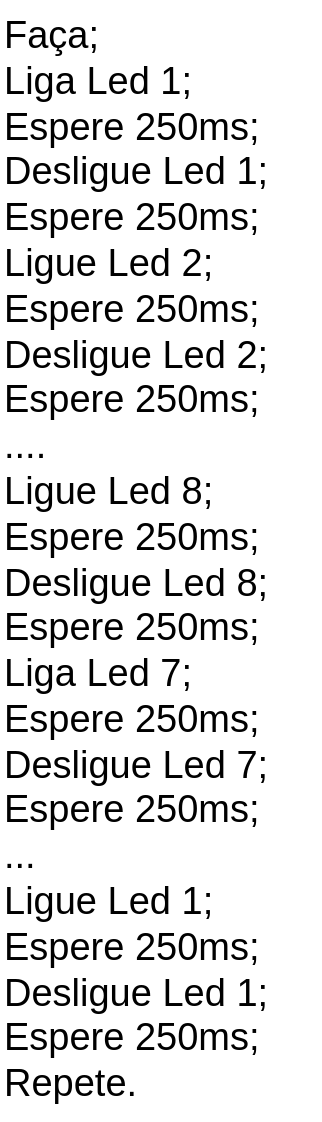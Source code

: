 <mxfile version="20.2.2" type="device" pages="2"><diagram id="ewprM8v5iV5Jn2kJuUJ2" name="Pseudônimo"><mxGraphModel dx="623" dy="1581" grid="1" gridSize="10" guides="1" tooltips="1" connect="1" arrows="1" fold="1" page="1" pageScale="1" pageWidth="827" pageHeight="1169" math="0" shadow="0"><root><mxCell id="0"/><mxCell id="1" parent="0"/><mxCell id="_OQ4LAkPUJe6rx3apqOP-1" value="Faça;&lt;br&gt;Liga Led 1;&lt;br&gt;Espere 250ms;&lt;br&gt;&lt;div style=&quot;&quot;&gt;Desligue Led 1;&lt;/div&gt;&lt;div style=&quot;&quot;&gt;Espere 250ms;&lt;br&gt;&lt;/div&gt;&lt;div style=&quot;&quot;&gt;Ligue Led 2;&lt;/div&gt;&lt;div style=&quot;&quot;&gt;Espere 250ms;&lt;br&gt;&lt;/div&gt;&lt;div style=&quot;&quot;&gt;Desligue Led 2;&lt;/div&gt;&lt;div style=&quot;&quot;&gt;Espere 250ms;&lt;br&gt;&lt;/div&gt;&lt;div style=&quot;&quot;&gt;....&lt;/div&gt;&lt;div style=&quot;&quot;&gt;Ligue Led 8;&lt;/div&gt;&lt;div style=&quot;&quot;&gt;Espere 250ms;&lt;br&gt;&lt;/div&gt;&lt;div style=&quot;&quot;&gt;Desligue Led 8;&lt;/div&gt;&lt;div style=&quot;&quot;&gt;Espere 250ms;&lt;br&gt;&lt;/div&gt;&lt;div style=&quot;&quot;&gt;Liga Led 7;&lt;br&gt;Espere 250ms;&lt;br&gt;&lt;div&gt;Desligue Led 7;&lt;/div&gt;&lt;div&gt;Espere 250ms;&lt;br&gt;&lt;/div&gt;&lt;div&gt;...&lt;/div&gt;&lt;div&gt;Ligue Led 1;&lt;/div&gt;&lt;div&gt;Espere 250ms;&lt;br&gt;&lt;/div&gt;&lt;div&gt;Desligue Led 1;&lt;/div&gt;&lt;div&gt;Espere 250ms;&lt;/div&gt;&lt;div&gt;Repete.&lt;/div&gt;&lt;/div&gt;" style="text;html=1;align=left;verticalAlign=middle;resizable=0;points=[];autosize=1;strokeColor=none;fillColor=none;fontSize=19;" vertex="1" parent="1"><mxGeometry x="334" y="-1144" width="160" height="560" as="geometry"/></mxCell></root></mxGraphModel></diagram><diagram id="Cn6onnG62zFbrS3OZLIv" name="Fluxo_Grama"><mxGraphModel dx="569" dy="377" grid="1" gridSize="10" guides="1" tooltips="1" connect="1" arrows="1" fold="1" page="1" pageScale="1" pageWidth="827" pageHeight="1169" math="0" shadow="0"><root><mxCell id="0"/><mxCell id="1" parent="0"/><mxCell id="nBAu9j6qc5W8DQgyEg4H-3" value="" style="edgeStyle=orthogonalEdgeStyle;rounded=0;orthogonalLoop=1;jettySize=auto;html=1;fontSize=18;" parent="1" source="nBAu9j6qc5W8DQgyEg4H-1" target="nBAu9j6qc5W8DQgyEg4H-2" edge="1"><mxGeometry relative="1" as="geometry"/></mxCell><mxCell id="nBAu9j6qc5W8DQgyEg4H-1" value="&lt;font style=&quot;font-size: 18px;&quot;&gt;INICIO&lt;/font&gt;" style="ellipse;whiteSpace=wrap;html=1;" parent="1" vertex="1"><mxGeometry x="388" y="70" width="140" height="60" as="geometry"/></mxCell><mxCell id="nBAu9j6qc5W8DQgyEg4H-6" value="" style="edgeStyle=orthogonalEdgeStyle;rounded=0;orthogonalLoop=1;jettySize=auto;html=1;fontSize=18;" parent="1" source="nBAu9j6qc5W8DQgyEg4H-2" target="nBAu9j6qc5W8DQgyEg4H-4" edge="1"><mxGeometry relative="1" as="geometry"/></mxCell><mxCell id="nBAu9j6qc5W8DQgyEg4H-2" value="" style="ellipse;whiteSpace=wrap;html=1;aspect=fixed;fontSize=18;" parent="1" vertex="1"><mxGeometry x="438" y="160" width="40" height="40" as="geometry"/></mxCell><mxCell id="nBAu9j6qc5W8DQgyEg4H-7" value="" style="edgeStyle=orthogonalEdgeStyle;rounded=0;orthogonalLoop=1;jettySize=auto;html=1;fontSize=18;" parent="1" source="nBAu9j6qc5W8DQgyEg4H-4" target="nBAu9j6qc5W8DQgyEg4H-5" edge="1"><mxGeometry relative="1" as="geometry"/></mxCell><mxCell id="nBAu9j6qc5W8DQgyEg4H-4" value="Ligar LED_1" style="rounded=0;whiteSpace=wrap;html=1;fontSize=18;" parent="1" vertex="1"><mxGeometry x="390.5" y="240" width="135" height="60" as="geometry"/></mxCell><mxCell id="nBAu9j6qc5W8DQgyEg4H-9" value="" style="edgeStyle=orthogonalEdgeStyle;rounded=0;orthogonalLoop=1;jettySize=auto;html=1;fontSize=18;" parent="1" source="nBAu9j6qc5W8DQgyEg4H-5" target="nBAu9j6qc5W8DQgyEg4H-8" edge="1"><mxGeometry relative="1" as="geometry"/></mxCell><mxCell id="nBAu9j6qc5W8DQgyEg4H-5" value="Esperar 250ms" style="rounded=0;whiteSpace=wrap;html=1;fontSize=18;" parent="1" vertex="1"><mxGeometry x="390.5" y="340" width="135" height="60" as="geometry"/></mxCell><mxCell id="nBAu9j6qc5W8DQgyEg4H-16" value="" style="edgeStyle=orthogonalEdgeStyle;rounded=0;orthogonalLoop=1;jettySize=auto;html=1;fontSize=18;" parent="1" source="nBAu9j6qc5W8DQgyEg4H-8" target="nBAu9j6qc5W8DQgyEg4H-15" edge="1"><mxGeometry relative="1" as="geometry"/></mxCell><mxCell id="nBAu9j6qc5W8DQgyEg4H-8" value="Desligar LED_1" style="rounded=0;whiteSpace=wrap;html=1;fontSize=18;" parent="1" vertex="1"><mxGeometry x="390.5" y="440" width="135" height="60" as="geometry"/></mxCell><mxCell id="nBAu9j6qc5W8DQgyEg4H-10" value="" style="edgeStyle=orthogonalEdgeStyle;rounded=0;orthogonalLoop=1;jettySize=auto;html=1;fontSize=18;" parent="1" source="nBAu9j6qc5W8DQgyEg4H-11" target="nBAu9j6qc5W8DQgyEg4H-13" edge="1"><mxGeometry relative="1" as="geometry"/></mxCell><mxCell id="nBAu9j6qc5W8DQgyEg4H-11" value="Ligar LED_2" style="rounded=0;whiteSpace=wrap;html=1;fontSize=18;" parent="1" vertex="1"><mxGeometry x="390.5" y="640" width="135" height="60" as="geometry"/></mxCell><mxCell id="nBAu9j6qc5W8DQgyEg4H-12" value="" style="edgeStyle=orthogonalEdgeStyle;rounded=0;orthogonalLoop=1;jettySize=auto;html=1;fontSize=18;" parent="1" source="nBAu9j6qc5W8DQgyEg4H-13" edge="1"><mxGeometry relative="1" as="geometry"><mxPoint x="458" y="840.0" as="targetPoint"/></mxGeometry></mxCell><mxCell id="nBAu9j6qc5W8DQgyEg4H-13" value="Esperar 250ms" style="rounded=0;whiteSpace=wrap;html=1;fontSize=18;" parent="1" vertex="1"><mxGeometry x="390.5" y="740" width="135" height="60" as="geometry"/></mxCell><mxCell id="nBAu9j6qc5W8DQgyEg4H-31" value="" style="edgeStyle=orthogonalEdgeStyle;rounded=0;orthogonalLoop=1;jettySize=auto;html=1;fontSize=18;" parent="1" source="nBAu9j6qc5W8DQgyEg4H-14" target="nBAu9j6qc5W8DQgyEg4H-30" edge="1"><mxGeometry relative="1" as="geometry"/></mxCell><mxCell id="nBAu9j6qc5W8DQgyEg4H-14" value="Desligar LED_2" style="rounded=0;whiteSpace=wrap;html=1;fontSize=18;" parent="1" vertex="1"><mxGeometry x="390.5" y="840" width="135" height="60" as="geometry"/></mxCell><mxCell id="nBAu9j6qc5W8DQgyEg4H-17" value="" style="edgeStyle=orthogonalEdgeStyle;rounded=0;orthogonalLoop=1;jettySize=auto;html=1;fontSize=18;" parent="1" source="nBAu9j6qc5W8DQgyEg4H-15" target="nBAu9j6qc5W8DQgyEg4H-11" edge="1"><mxGeometry relative="1" as="geometry"/></mxCell><mxCell id="nBAu9j6qc5W8DQgyEg4H-15" value="Esperar 250ms" style="rounded=0;whiteSpace=wrap;html=1;fontSize=18;" parent="1" vertex="1"><mxGeometry x="390.5" y="540" width="135" height="60" as="geometry"/></mxCell><mxCell id="nBAu9j6qc5W8DQgyEg4H-24" value="" style="edgeStyle=orthogonalEdgeStyle;rounded=0;orthogonalLoop=1;jettySize=auto;html=1;fontSize=18;" parent="1" source="nBAu9j6qc5W8DQgyEg4H-25" target="nBAu9j6qc5W8DQgyEg4H-27" edge="1"><mxGeometry relative="1" as="geometry"/></mxCell><mxCell id="nBAu9j6qc5W8DQgyEg4H-25" value="Ligar LED_3" style="rounded=0;whiteSpace=wrap;html=1;fontSize=18;" parent="1" vertex="1"><mxGeometry x="390.5" y="1040" width="135" height="60" as="geometry"/></mxCell><mxCell id="nBAu9j6qc5W8DQgyEg4H-26" value="" style="edgeStyle=orthogonalEdgeStyle;rounded=0;orthogonalLoop=1;jettySize=auto;html=1;fontSize=18;" parent="1" source="nBAu9j6qc5W8DQgyEg4H-27" edge="1"><mxGeometry relative="1" as="geometry"><mxPoint x="458" y="1240" as="targetPoint"/></mxGeometry></mxCell><mxCell id="nBAu9j6qc5W8DQgyEg4H-27" value="Esperar 250ms" style="rounded=0;whiteSpace=wrap;html=1;fontSize=18;" parent="1" vertex="1"><mxGeometry x="390.5" y="1140" width="135" height="60" as="geometry"/></mxCell><mxCell id="nBAu9j6qc5W8DQgyEg4H-39" value="" style="edgeStyle=orthogonalEdgeStyle;rounded=0;orthogonalLoop=1;jettySize=auto;html=1;fontSize=18;" parent="1" source="nBAu9j6qc5W8DQgyEg4H-28" target="nBAu9j6qc5W8DQgyEg4H-38" edge="1"><mxGeometry relative="1" as="geometry"/></mxCell><mxCell id="nBAu9j6qc5W8DQgyEg4H-28" value="Desligar LED_3" style="rounded=0;whiteSpace=wrap;html=1;fontSize=18;" parent="1" vertex="1"><mxGeometry x="390.5" y="1240" width="135" height="60" as="geometry"/></mxCell><mxCell id="nBAu9j6qc5W8DQgyEg4H-29" value="" style="edgeStyle=orthogonalEdgeStyle;rounded=0;orthogonalLoop=1;jettySize=auto;html=1;fontSize=18;" parent="1" source="nBAu9j6qc5W8DQgyEg4H-30" target="nBAu9j6qc5W8DQgyEg4H-25" edge="1"><mxGeometry relative="1" as="geometry"/></mxCell><mxCell id="nBAu9j6qc5W8DQgyEg4H-30" value="Esperar 250ms" style="rounded=0;whiteSpace=wrap;html=1;fontSize=18;" parent="1" vertex="1"><mxGeometry x="390.5" y="940" width="135" height="60" as="geometry"/></mxCell><mxCell id="nBAu9j6qc5W8DQgyEg4H-32" value="" style="edgeStyle=orthogonalEdgeStyle;rounded=0;orthogonalLoop=1;jettySize=auto;html=1;fontSize=18;" parent="1" source="nBAu9j6qc5W8DQgyEg4H-33" target="nBAu9j6qc5W8DQgyEg4H-35" edge="1"><mxGeometry relative="1" as="geometry"/></mxCell><mxCell id="nBAu9j6qc5W8DQgyEg4H-33" value="Ligar LED_4" style="rounded=0;whiteSpace=wrap;html=1;fontSize=18;" parent="1" vertex="1"><mxGeometry x="390.5" y="1450" width="135" height="60" as="geometry"/></mxCell><mxCell id="nBAu9j6qc5W8DQgyEg4H-34" value="" style="edgeStyle=orthogonalEdgeStyle;rounded=0;orthogonalLoop=1;jettySize=auto;html=1;fontSize=18;" parent="1" source="nBAu9j6qc5W8DQgyEg4H-35" edge="1"><mxGeometry relative="1" as="geometry"><mxPoint x="458" y="1650" as="targetPoint"/></mxGeometry></mxCell><mxCell id="nBAu9j6qc5W8DQgyEg4H-35" value="Esperar 250ms" style="rounded=0;whiteSpace=wrap;html=1;fontSize=18;" parent="1" vertex="1"><mxGeometry x="390.5" y="1550" width="135" height="60" as="geometry"/></mxCell><mxCell id="nBAu9j6qc5W8DQgyEg4H-36" value="Desligar LED_4" style="rounded=0;whiteSpace=wrap;html=1;fontSize=18;" parent="1" vertex="1"><mxGeometry x="391.5" y="1650" width="135" height="60" as="geometry"/></mxCell><mxCell id="nBAu9j6qc5W8DQgyEg4H-37" value="" style="edgeStyle=orthogonalEdgeStyle;rounded=0;orthogonalLoop=1;jettySize=auto;html=1;fontSize=18;" parent="1" source="nBAu9j6qc5W8DQgyEg4H-38" target="nBAu9j6qc5W8DQgyEg4H-33" edge="1"><mxGeometry relative="1" as="geometry"/></mxCell><mxCell id="nBAu9j6qc5W8DQgyEg4H-38" value="Esperar 250ms" style="rounded=0;whiteSpace=wrap;html=1;fontSize=18;" parent="1" vertex="1"><mxGeometry x="390.5" y="1350" width="135" height="60" as="geometry"/></mxCell><mxCell id="nBAu9j6qc5W8DQgyEg4H-41" value="" style="edgeStyle=orthogonalEdgeStyle;rounded=0;orthogonalLoop=1;jettySize=auto;html=1;fontSize=18;" parent="1" target="nBAu9j6qc5W8DQgyEg4H-48" edge="1"><mxGeometry relative="1" as="geometry"><mxPoint x="455.5" y="1710" as="sourcePoint"/></mxGeometry></mxCell><mxCell id="nBAu9j6qc5W8DQgyEg4H-42" value="" style="edgeStyle=orthogonalEdgeStyle;rounded=0;orthogonalLoop=1;jettySize=auto;html=1;fontSize=18;" parent="1" source="nBAu9j6qc5W8DQgyEg4H-43" target="nBAu9j6qc5W8DQgyEg4H-45" edge="1"><mxGeometry relative="1" as="geometry"/></mxCell><mxCell id="nBAu9j6qc5W8DQgyEg4H-43" value="Ligar LED_5" style="rounded=0;whiteSpace=wrap;html=1;fontSize=18;" parent="1" vertex="1"><mxGeometry x="388" y="1860" width="135" height="60" as="geometry"/></mxCell><mxCell id="nBAu9j6qc5W8DQgyEg4H-44" value="" style="edgeStyle=orthogonalEdgeStyle;rounded=0;orthogonalLoop=1;jettySize=auto;html=1;fontSize=18;" parent="1" source="nBAu9j6qc5W8DQgyEg4H-45" edge="1"><mxGeometry relative="1" as="geometry"><mxPoint x="455.5" y="2060" as="targetPoint"/></mxGeometry></mxCell><mxCell id="nBAu9j6qc5W8DQgyEg4H-45" value="Esperar 250ms" style="rounded=0;whiteSpace=wrap;html=1;fontSize=18;" parent="1" vertex="1"><mxGeometry x="388" y="1960" width="135" height="60" as="geometry"/></mxCell><mxCell id="nBAu9j6qc5W8DQgyEg4H-46" value="Desligar LED_5" style="rounded=0;whiteSpace=wrap;html=1;fontSize=18;" parent="1" vertex="1"><mxGeometry x="389" y="2060" width="135" height="60" as="geometry"/></mxCell><mxCell id="nBAu9j6qc5W8DQgyEg4H-47" value="" style="edgeStyle=orthogonalEdgeStyle;rounded=0;orthogonalLoop=1;jettySize=auto;html=1;fontSize=18;" parent="1" source="nBAu9j6qc5W8DQgyEg4H-48" target="nBAu9j6qc5W8DQgyEg4H-43" edge="1"><mxGeometry relative="1" as="geometry"/></mxCell><mxCell id="nBAu9j6qc5W8DQgyEg4H-48" value="Esperar 250ms" style="rounded=0;whiteSpace=wrap;html=1;fontSize=18;" parent="1" vertex="1"><mxGeometry x="388" y="1760" width="135" height="60" as="geometry"/></mxCell><mxCell id="nBAu9j6qc5W8DQgyEg4H-49" value="" style="edgeStyle=orthogonalEdgeStyle;rounded=0;orthogonalLoop=1;jettySize=auto;html=1;fontSize=18;" parent="1" target="nBAu9j6qc5W8DQgyEg4H-56" edge="1"><mxGeometry relative="1" as="geometry"><mxPoint x="454.5" y="2120" as="sourcePoint"/></mxGeometry></mxCell><mxCell id="nBAu9j6qc5W8DQgyEg4H-50" value="" style="edgeStyle=orthogonalEdgeStyle;rounded=0;orthogonalLoop=1;jettySize=auto;html=1;fontSize=18;" parent="1" source="nBAu9j6qc5W8DQgyEg4H-51" target="nBAu9j6qc5W8DQgyEg4H-53" edge="1"><mxGeometry relative="1" as="geometry"/></mxCell><mxCell id="nBAu9j6qc5W8DQgyEg4H-51" value="Ligar LED_6" style="rounded=0;whiteSpace=wrap;html=1;fontSize=18;" parent="1" vertex="1"><mxGeometry x="387" y="2270" width="135" height="60" as="geometry"/></mxCell><mxCell id="nBAu9j6qc5W8DQgyEg4H-52" value="" style="edgeStyle=orthogonalEdgeStyle;rounded=0;orthogonalLoop=1;jettySize=auto;html=1;fontSize=18;" parent="1" source="nBAu9j6qc5W8DQgyEg4H-53" edge="1"><mxGeometry relative="1" as="geometry"><mxPoint x="454.5" y="2470" as="targetPoint"/></mxGeometry></mxCell><mxCell id="nBAu9j6qc5W8DQgyEg4H-53" value="Esperar 250ms" style="rounded=0;whiteSpace=wrap;html=1;fontSize=18;" parent="1" vertex="1"><mxGeometry x="387" y="2370" width="135" height="60" as="geometry"/></mxCell><mxCell id="nBAu9j6qc5W8DQgyEg4H-54" value="Desligar LED_6" style="rounded=0;whiteSpace=wrap;html=1;fontSize=18;" parent="1" vertex="1"><mxGeometry x="388" y="2470" width="135" height="60" as="geometry"/></mxCell><mxCell id="nBAu9j6qc5W8DQgyEg4H-55" value="" style="edgeStyle=orthogonalEdgeStyle;rounded=0;orthogonalLoop=1;jettySize=auto;html=1;fontSize=18;" parent="1" source="nBAu9j6qc5W8DQgyEg4H-56" target="nBAu9j6qc5W8DQgyEg4H-51" edge="1"><mxGeometry relative="1" as="geometry"/></mxCell><mxCell id="nBAu9j6qc5W8DQgyEg4H-56" value="Esperar 250ms" style="rounded=0;whiteSpace=wrap;html=1;fontSize=18;" parent="1" vertex="1"><mxGeometry x="387" y="2170" width="135" height="60" as="geometry"/></mxCell><mxCell id="nBAu9j6qc5W8DQgyEg4H-57" value="" style="edgeStyle=orthogonalEdgeStyle;rounded=0;orthogonalLoop=1;jettySize=auto;html=1;fontSize=18;" parent="1" target="nBAu9j6qc5W8DQgyEg4H-64" edge="1"><mxGeometry relative="1" as="geometry"><mxPoint x="453.5" y="2530" as="sourcePoint"/></mxGeometry></mxCell><mxCell id="nBAu9j6qc5W8DQgyEg4H-58" value="" style="edgeStyle=orthogonalEdgeStyle;rounded=0;orthogonalLoop=1;jettySize=auto;html=1;fontSize=18;" parent="1" source="nBAu9j6qc5W8DQgyEg4H-59" target="nBAu9j6qc5W8DQgyEg4H-61" edge="1"><mxGeometry relative="1" as="geometry"/></mxCell><mxCell id="nBAu9j6qc5W8DQgyEg4H-59" value="Ligar LED_7" style="rounded=0;whiteSpace=wrap;html=1;fontSize=18;" parent="1" vertex="1"><mxGeometry x="386" y="2680" width="135" height="60" as="geometry"/></mxCell><mxCell id="nBAu9j6qc5W8DQgyEg4H-60" value="" style="edgeStyle=orthogonalEdgeStyle;rounded=0;orthogonalLoop=1;jettySize=auto;html=1;fontSize=18;" parent="1" source="nBAu9j6qc5W8DQgyEg4H-61" edge="1"><mxGeometry relative="1" as="geometry"><mxPoint x="453.5" y="2880" as="targetPoint"/></mxGeometry></mxCell><mxCell id="nBAu9j6qc5W8DQgyEg4H-61" value="Esperar 250ms" style="rounded=0;whiteSpace=wrap;html=1;fontSize=18;" parent="1" vertex="1"><mxGeometry x="386" y="2780" width="135" height="60" as="geometry"/></mxCell><mxCell id="nBAu9j6qc5W8DQgyEg4H-62" value="Desligar LED_7" style="rounded=0;whiteSpace=wrap;html=1;fontSize=18;" parent="1" vertex="1"><mxGeometry x="387" y="2880" width="135" height="60" as="geometry"/></mxCell><mxCell id="nBAu9j6qc5W8DQgyEg4H-63" value="" style="edgeStyle=orthogonalEdgeStyle;rounded=0;orthogonalLoop=1;jettySize=auto;html=1;fontSize=18;" parent="1" source="nBAu9j6qc5W8DQgyEg4H-64" target="nBAu9j6qc5W8DQgyEg4H-59" edge="1"><mxGeometry relative="1" as="geometry"/></mxCell><mxCell id="nBAu9j6qc5W8DQgyEg4H-64" value="Esperar 250ms" style="rounded=0;whiteSpace=wrap;html=1;fontSize=18;" parent="1" vertex="1"><mxGeometry x="386" y="2580" width="135" height="60" as="geometry"/></mxCell><mxCell id="nBAu9j6qc5W8DQgyEg4H-65" value="" style="edgeStyle=orthogonalEdgeStyle;rounded=0;orthogonalLoop=1;jettySize=auto;html=1;fontSize=18;" parent="1" target="nBAu9j6qc5W8DQgyEg4H-72" edge="1"><mxGeometry relative="1" as="geometry"><mxPoint x="452.5" y="2940" as="sourcePoint"/></mxGeometry></mxCell><mxCell id="nBAu9j6qc5W8DQgyEg4H-66" value="" style="edgeStyle=orthogonalEdgeStyle;rounded=0;orthogonalLoop=1;jettySize=auto;html=1;fontSize=18;" parent="1" source="nBAu9j6qc5W8DQgyEg4H-67" target="nBAu9j6qc5W8DQgyEg4H-69" edge="1"><mxGeometry relative="1" as="geometry"/></mxCell><mxCell id="nBAu9j6qc5W8DQgyEg4H-67" value="Ligar LED_8" style="rounded=0;whiteSpace=wrap;html=1;fontSize=18;" parent="1" vertex="1"><mxGeometry x="385" y="3090" width="135" height="60" as="geometry"/></mxCell><mxCell id="nBAu9j6qc5W8DQgyEg4H-68" value="" style="edgeStyle=orthogonalEdgeStyle;rounded=0;orthogonalLoop=1;jettySize=auto;html=1;fontSize=18;" parent="1" source="nBAu9j6qc5W8DQgyEg4H-69" edge="1"><mxGeometry relative="1" as="geometry"><mxPoint x="452.5" y="3290" as="targetPoint"/></mxGeometry></mxCell><mxCell id="nBAu9j6qc5W8DQgyEg4H-69" value="Esperar 250ms" style="rounded=0;whiteSpace=wrap;html=1;fontSize=18;" parent="1" vertex="1"><mxGeometry x="385" y="3190" width="135" height="60" as="geometry"/></mxCell><mxCell id="nBAu9j6qc5W8DQgyEg4H-70" value="Desligar LED_8" style="rounded=0;whiteSpace=wrap;html=1;fontSize=18;" parent="1" vertex="1"><mxGeometry x="386" y="3290" width="135" height="60" as="geometry"/></mxCell><mxCell id="nBAu9j6qc5W8DQgyEg4H-71" value="" style="edgeStyle=orthogonalEdgeStyle;rounded=0;orthogonalLoop=1;jettySize=auto;html=1;fontSize=18;" parent="1" source="nBAu9j6qc5W8DQgyEg4H-72" target="nBAu9j6qc5W8DQgyEg4H-67" edge="1"><mxGeometry relative="1" as="geometry"/></mxCell><mxCell id="nBAu9j6qc5W8DQgyEg4H-72" value="Esperar 250ms" style="rounded=0;whiteSpace=wrap;html=1;fontSize=18;" parent="1" vertex="1"><mxGeometry x="385" y="2990" width="135" height="60" as="geometry"/></mxCell><mxCell id="nBAu9j6qc5W8DQgyEg4H-75" value="" style="edgeStyle=orthogonalEdgeStyle;rounded=0;orthogonalLoop=1;jettySize=auto;html=1;fontSize=18;" parent="1" target="nBAu9j6qc5W8DQgyEg4H-76" edge="1"><mxGeometry relative="1" as="geometry"><mxPoint x="452.5" y="3350" as="sourcePoint"/></mxGeometry></mxCell><mxCell id="V-E0JYtgA5M7y7mTGFUk-51" style="edgeStyle=orthogonalEdgeStyle;rounded=0;orthogonalLoop=1;jettySize=auto;html=1;entryX=0.5;entryY=0;entryDx=0;entryDy=0;fontSize=19;" edge="1" parent="1" source="nBAu9j6qc5W8DQgyEg4H-76" target="V-E0JYtgA5M7y7mTGFUk-12"><mxGeometry relative="1" as="geometry"/></mxCell><mxCell id="nBAu9j6qc5W8DQgyEg4H-76" value="Esperar 250ms" style="rounded=0;whiteSpace=wrap;html=1;fontSize=18;" parent="1" vertex="1"><mxGeometry x="385" y="3390" width="135" height="60" as="geometry"/></mxCell><mxCell id="nBAu9j6qc5W8DQgyEg4H-80" value="Fluxograma" style="text;strokeColor=none;fillColor=none;align=left;verticalAlign=middle;spacingLeft=4;spacingRight=4;overflow=hidden;points=[[0,0.5],[1,0.5]];portConstraint=eastwest;rotatable=0;fontSize=35;" parent="1" vertex="1"><mxGeometry x="352.5" width="200" height="50" as="geometry"/></mxCell><mxCell id="V-E0JYtgA5M7y7mTGFUk-1" value="" style="edgeStyle=orthogonalEdgeStyle;rounded=0;orthogonalLoop=1;jettySize=auto;html=1;fontSize=18;" edge="1" parent="1" source="V-E0JYtgA5M7y7mTGFUk-2"><mxGeometry relative="1" as="geometry"><mxPoint x="451.5" y="3590" as="targetPoint"/></mxGeometry></mxCell><mxCell id="V-E0JYtgA5M7y7mTGFUk-52" style="edgeStyle=orthogonalEdgeStyle;rounded=0;orthogonalLoop=1;jettySize=auto;html=1;fontSize=19;" edge="1" parent="1" source="V-E0JYtgA5M7y7mTGFUk-12" target="V-E0JYtgA5M7y7mTGFUk-13"><mxGeometry relative="1" as="geometry"/></mxCell><mxCell id="V-E0JYtgA5M7y7mTGFUk-12" value="Ligar LED_7" style="rounded=0;whiteSpace=wrap;html=1;fontSize=18;" vertex="1" parent="1"><mxGeometry x="386" y="3490" width="135" height="60" as="geometry"/></mxCell><mxCell id="V-E0JYtgA5M7y7mTGFUk-55" style="edgeStyle=orthogonalEdgeStyle;rounded=0;orthogonalLoop=1;jettySize=auto;html=1;entryX=0.486;entryY=-0.049;entryDx=0;entryDy=0;entryPerimeter=0;fontSize=19;" edge="1" parent="1" source="V-E0JYtgA5M7y7mTGFUk-13" target="V-E0JYtgA5M7y7mTGFUk-14"><mxGeometry relative="1" as="geometry"/></mxCell><mxCell id="V-E0JYtgA5M7y7mTGFUk-13" value="Esperar 250ms" style="rounded=0;whiteSpace=wrap;html=1;fontSize=18;" vertex="1" parent="1"><mxGeometry x="386" y="3590" width="135" height="60" as="geometry"/></mxCell><mxCell id="V-E0JYtgA5M7y7mTGFUk-56" style="edgeStyle=orthogonalEdgeStyle;rounded=0;orthogonalLoop=1;jettySize=auto;html=1;entryX=0.523;entryY=-0.042;entryDx=0;entryDy=0;entryPerimeter=0;fontSize=19;" edge="1" parent="1" source="V-E0JYtgA5M7y7mTGFUk-14" target="V-E0JYtgA5M7y7mTGFUk-15"><mxGeometry relative="1" as="geometry"/></mxCell><mxCell id="V-E0JYtgA5M7y7mTGFUk-14" value="Desligar LED_7" style="rounded=0;whiteSpace=wrap;html=1;fontSize=18;" vertex="1" parent="1"><mxGeometry x="387" y="3690" width="135" height="60" as="geometry"/></mxCell><mxCell id="V-E0JYtgA5M7y7mTGFUk-57" style="edgeStyle=orthogonalEdgeStyle;rounded=0;orthogonalLoop=1;jettySize=auto;html=1;entryX=0.5;entryY=0;entryDx=0;entryDy=0;fontSize=19;" edge="1" parent="1" source="V-E0JYtgA5M7y7mTGFUk-15" target="V-E0JYtgA5M7y7mTGFUk-16"><mxGeometry relative="1" as="geometry"/></mxCell><mxCell id="V-E0JYtgA5M7y7mTGFUk-15" value="Ligar LED_6" style="rounded=0;whiteSpace=wrap;html=1;fontSize=18;" vertex="1" parent="1"><mxGeometry x="382" y="3790" width="135" height="60" as="geometry"/></mxCell><mxCell id="V-E0JYtgA5M7y7mTGFUk-58" style="edgeStyle=orthogonalEdgeStyle;rounded=0;orthogonalLoop=1;jettySize=auto;html=1;entryX=0.494;entryY=-0.042;entryDx=0;entryDy=0;entryPerimeter=0;fontSize=19;" edge="1" parent="1" source="V-E0JYtgA5M7y7mTGFUk-16" target="V-E0JYtgA5M7y7mTGFUk-17"><mxGeometry relative="1" as="geometry"/></mxCell><mxCell id="V-E0JYtgA5M7y7mTGFUk-16" value="Esperar 250ms" style="rounded=0;whiteSpace=wrap;html=1;fontSize=18;" vertex="1" parent="1"><mxGeometry x="382" y="3890" width="135" height="60" as="geometry"/></mxCell><mxCell id="V-E0JYtgA5M7y7mTGFUk-59" value="" style="edgeStyle=orthogonalEdgeStyle;rounded=0;orthogonalLoop=1;jettySize=auto;html=1;fontSize=19;" edge="1" parent="1" source="V-E0JYtgA5M7y7mTGFUk-17" target="V-E0JYtgA5M7y7mTGFUk-18"><mxGeometry relative="1" as="geometry"/></mxCell><mxCell id="V-E0JYtgA5M7y7mTGFUk-17" value="Desligar LED_6" style="rounded=0;whiteSpace=wrap;html=1;fontSize=18;" vertex="1" parent="1"><mxGeometry x="383" y="3990" width="135" height="60" as="geometry"/></mxCell><mxCell id="V-E0JYtgA5M7y7mTGFUk-60" value="" style="edgeStyle=orthogonalEdgeStyle;rounded=0;orthogonalLoop=1;jettySize=auto;html=1;fontSize=19;" edge="1" parent="1" source="V-E0JYtgA5M7y7mTGFUk-18" target="V-E0JYtgA5M7y7mTGFUk-25"><mxGeometry relative="1" as="geometry"/></mxCell><mxCell id="V-E0JYtgA5M7y7mTGFUk-18" value="Esperar 250ms" style="rounded=0;whiteSpace=wrap;html=1;fontSize=18;" vertex="1" parent="1"><mxGeometry x="381" y="4100" width="135" height="60" as="geometry"/></mxCell><mxCell id="V-E0JYtgA5M7y7mTGFUk-19" value="Ligar LED_5" style="rounded=0;whiteSpace=wrap;html=1;fontSize=18;" vertex="1" parent="1"><mxGeometry x="388" y="1860" width="135" height="60" as="geometry"/></mxCell><mxCell id="V-E0JYtgA5M7y7mTGFUk-20" value="Esperar 250ms" style="rounded=0;whiteSpace=wrap;html=1;fontSize=18;" vertex="1" parent="1"><mxGeometry x="388" y="1960" width="135" height="60" as="geometry"/></mxCell><mxCell id="V-E0JYtgA5M7y7mTGFUk-64" value="" style="edgeStyle=orthogonalEdgeStyle;rounded=0;orthogonalLoop=1;jettySize=auto;html=1;fontSize=19;" edge="1" parent="1" source="V-E0JYtgA5M7y7mTGFUk-24" target="V-E0JYtgA5M7y7mTGFUk-28"><mxGeometry relative="1" as="geometry"/></mxCell><mxCell id="V-E0JYtgA5M7y7mTGFUk-24" value="Esperar 250ms" style="rounded=0;whiteSpace=wrap;html=1;fontSize=18;" vertex="1" parent="1"><mxGeometry x="377" y="4520" width="135" height="60" as="geometry"/></mxCell><mxCell id="V-E0JYtgA5M7y7mTGFUk-61" value="" style="edgeStyle=orthogonalEdgeStyle;rounded=0;orthogonalLoop=1;jettySize=auto;html=1;fontSize=19;" edge="1" parent="1" source="V-E0JYtgA5M7y7mTGFUk-25" target="V-E0JYtgA5M7y7mTGFUk-26"><mxGeometry relative="1" as="geometry"/></mxCell><mxCell id="V-E0JYtgA5M7y7mTGFUk-25" value="Ligar LED_5" style="rounded=0;whiteSpace=wrap;html=1;fontSize=18;" vertex="1" parent="1"><mxGeometry x="378" y="4210" width="135" height="60" as="geometry"/></mxCell><mxCell id="V-E0JYtgA5M7y7mTGFUk-62" value="" style="edgeStyle=orthogonalEdgeStyle;rounded=0;orthogonalLoop=1;jettySize=auto;html=1;fontSize=19;" edge="1" parent="1" source="V-E0JYtgA5M7y7mTGFUk-26" target="V-E0JYtgA5M7y7mTGFUk-27"><mxGeometry relative="1" as="geometry"/></mxCell><mxCell id="V-E0JYtgA5M7y7mTGFUk-26" value="Esperar 250ms" style="rounded=0;whiteSpace=wrap;html=1;fontSize=18;" vertex="1" parent="1"><mxGeometry x="378" y="4310" width="135" height="60" as="geometry"/></mxCell><mxCell id="V-E0JYtgA5M7y7mTGFUk-63" value="" style="edgeStyle=orthogonalEdgeStyle;rounded=0;orthogonalLoop=1;jettySize=auto;html=1;fontSize=19;" edge="1" parent="1" source="V-E0JYtgA5M7y7mTGFUk-27" target="V-E0JYtgA5M7y7mTGFUk-24"><mxGeometry relative="1" as="geometry"/></mxCell><mxCell id="V-E0JYtgA5M7y7mTGFUk-27" value="Desligar LED_5" style="rounded=0;whiteSpace=wrap;html=1;fontSize=18;" vertex="1" parent="1"><mxGeometry x="381" y="4420" width="135" height="60" as="geometry"/></mxCell><mxCell id="V-E0JYtgA5M7y7mTGFUk-65" value="" style="edgeStyle=orthogonalEdgeStyle;rounded=0;orthogonalLoop=1;jettySize=auto;html=1;fontSize=19;" edge="1" parent="1" source="V-E0JYtgA5M7y7mTGFUk-28" target="V-E0JYtgA5M7y7mTGFUk-29"><mxGeometry relative="1" as="geometry"/></mxCell><mxCell id="V-E0JYtgA5M7y7mTGFUk-28" value="Ligar LED_4" style="rounded=0;whiteSpace=wrap;html=1;fontSize=18;" vertex="1" parent="1"><mxGeometry x="376" y="4620" width="135" height="60" as="geometry"/></mxCell><mxCell id="V-E0JYtgA5M7y7mTGFUk-66" value="" style="edgeStyle=orthogonalEdgeStyle;rounded=0;orthogonalLoop=1;jettySize=auto;html=1;fontSize=19;" edge="1" parent="1" source="V-E0JYtgA5M7y7mTGFUk-29" target="V-E0JYtgA5M7y7mTGFUk-30"><mxGeometry relative="1" as="geometry"/></mxCell><mxCell id="V-E0JYtgA5M7y7mTGFUk-29" value="Esperar 250ms" style="rounded=0;whiteSpace=wrap;html=1;fontSize=18;" vertex="1" parent="1"><mxGeometry x="376" y="4720" width="135" height="60" as="geometry"/></mxCell><mxCell id="V-E0JYtgA5M7y7mTGFUk-67" value="" style="edgeStyle=orthogonalEdgeStyle;rounded=0;orthogonalLoop=1;jettySize=auto;html=1;fontSize=19;" edge="1" parent="1" source="V-E0JYtgA5M7y7mTGFUk-30" target="V-E0JYtgA5M7y7mTGFUk-31"><mxGeometry relative="1" as="geometry"/></mxCell><mxCell id="V-E0JYtgA5M7y7mTGFUk-30" value="Desligar LED_4" style="rounded=0;whiteSpace=wrap;html=1;fontSize=18;" vertex="1" parent="1"><mxGeometry x="377" y="4820" width="135" height="60" as="geometry"/></mxCell><mxCell id="V-E0JYtgA5M7y7mTGFUk-68" value="" style="edgeStyle=orthogonalEdgeStyle;rounded=0;orthogonalLoop=1;jettySize=auto;html=1;fontSize=19;" edge="1" parent="1" source="V-E0JYtgA5M7y7mTGFUk-31" target="V-E0JYtgA5M7y7mTGFUk-33"><mxGeometry relative="1" as="geometry"/></mxCell><mxCell id="V-E0JYtgA5M7y7mTGFUk-31" value="Esperar 250ms" style="rounded=0;whiteSpace=wrap;html=1;fontSize=18;" vertex="1" parent="1"><mxGeometry x="373.5" y="4930" width="135" height="60" as="geometry"/></mxCell><mxCell id="V-E0JYtgA5M7y7mTGFUk-69" value="" style="edgeStyle=orthogonalEdgeStyle;rounded=0;orthogonalLoop=1;jettySize=auto;html=1;fontSize=19;" edge="1" parent="1" source="V-E0JYtgA5M7y7mTGFUk-33" target="V-E0JYtgA5M7y7mTGFUk-34"><mxGeometry relative="1" as="geometry"/></mxCell><mxCell id="V-E0JYtgA5M7y7mTGFUk-33" value="Ligar LED_3" style="rounded=0;whiteSpace=wrap;html=1;fontSize=18;" vertex="1" parent="1"><mxGeometry x="373.5" y="5040" width="135" height="60" as="geometry"/></mxCell><mxCell id="V-E0JYtgA5M7y7mTGFUk-70" value="" style="edgeStyle=orthogonalEdgeStyle;rounded=0;orthogonalLoop=1;jettySize=auto;html=1;fontSize=19;" edge="1" parent="1" source="V-E0JYtgA5M7y7mTGFUk-34" target="V-E0JYtgA5M7y7mTGFUk-35"><mxGeometry relative="1" as="geometry"/></mxCell><mxCell id="V-E0JYtgA5M7y7mTGFUk-34" value="Esperar 250ms" style="rounded=0;whiteSpace=wrap;html=1;fontSize=18;" vertex="1" parent="1"><mxGeometry x="373.5" y="5140" width="135" height="60" as="geometry"/></mxCell><mxCell id="V-E0JYtgA5M7y7mTGFUk-71" value="" style="edgeStyle=orthogonalEdgeStyle;rounded=0;orthogonalLoop=1;jettySize=auto;html=1;fontSize=19;" edge="1" parent="1" source="V-E0JYtgA5M7y7mTGFUk-35" target="V-E0JYtgA5M7y7mTGFUk-36"><mxGeometry relative="1" as="geometry"/></mxCell><mxCell id="V-E0JYtgA5M7y7mTGFUk-35" value="Desligar LED_3" style="rounded=0;whiteSpace=wrap;html=1;fontSize=18;" vertex="1" parent="1"><mxGeometry x="373.5" y="5240" width="135" height="60" as="geometry"/></mxCell><mxCell id="V-E0JYtgA5M7y7mTGFUk-72" value="" style="edgeStyle=orthogonalEdgeStyle;rounded=0;orthogonalLoop=1;jettySize=auto;html=1;fontSize=19;" edge="1" parent="1" source="V-E0JYtgA5M7y7mTGFUk-36" target="V-E0JYtgA5M7y7mTGFUk-42"><mxGeometry relative="1" as="geometry"/></mxCell><mxCell id="V-E0JYtgA5M7y7mTGFUk-36" value="Esperar 250ms" style="rounded=0;whiteSpace=wrap;html=1;fontSize=18;" vertex="1" parent="1"><mxGeometry x="373.5" y="5350" width="135" height="60" as="geometry"/></mxCell><mxCell id="V-E0JYtgA5M7y7mTGFUk-73" value="" style="edgeStyle=orthogonalEdgeStyle;rounded=0;orthogonalLoop=1;jettySize=auto;html=1;fontSize=19;" edge="1" parent="1" source="V-E0JYtgA5M7y7mTGFUk-42" target="V-E0JYtgA5M7y7mTGFUk-43"><mxGeometry relative="1" as="geometry"/></mxCell><mxCell id="V-E0JYtgA5M7y7mTGFUk-42" value="Ligar LED_2" style="rounded=0;whiteSpace=wrap;html=1;fontSize=18;" vertex="1" parent="1"><mxGeometry x="373.5" y="5460" width="135" height="60" as="geometry"/></mxCell><mxCell id="V-E0JYtgA5M7y7mTGFUk-74" value="" style="edgeStyle=orthogonalEdgeStyle;rounded=0;orthogonalLoop=1;jettySize=auto;html=1;fontSize=19;" edge="1" parent="1" source="V-E0JYtgA5M7y7mTGFUk-43" target="V-E0JYtgA5M7y7mTGFUk-44"><mxGeometry relative="1" as="geometry"/></mxCell><mxCell id="V-E0JYtgA5M7y7mTGFUk-43" value="Esperar 250ms" style="rounded=0;whiteSpace=wrap;html=1;fontSize=18;" vertex="1" parent="1"><mxGeometry x="373.5" y="5560" width="135" height="60" as="geometry"/></mxCell><mxCell id="V-E0JYtgA5M7y7mTGFUk-75" value="" style="edgeStyle=orthogonalEdgeStyle;rounded=0;orthogonalLoop=1;jettySize=auto;html=1;fontSize=19;" edge="1" parent="1" source="V-E0JYtgA5M7y7mTGFUk-44" target="V-E0JYtgA5M7y7mTGFUk-45"><mxGeometry relative="1" as="geometry"/></mxCell><mxCell id="V-E0JYtgA5M7y7mTGFUk-44" value="Desligar LED_2" style="rounded=0;whiteSpace=wrap;html=1;fontSize=18;" vertex="1" parent="1"><mxGeometry x="373.5" y="5660" width="135" height="60" as="geometry"/></mxCell><mxCell id="V-E0JYtgA5M7y7mTGFUk-76" value="" style="edgeStyle=orthogonalEdgeStyle;rounded=0;orthogonalLoop=1;jettySize=auto;html=1;fontSize=19;" edge="1" parent="1" source="V-E0JYtgA5M7y7mTGFUk-45" target="V-E0JYtgA5M7y7mTGFUk-46"><mxGeometry relative="1" as="geometry"/></mxCell><mxCell id="V-E0JYtgA5M7y7mTGFUk-45" value="Esperar 250ms" style="rounded=0;whiteSpace=wrap;html=1;fontSize=18;" vertex="1" parent="1"><mxGeometry x="373.5" y="5760" width="135" height="60" as="geometry"/></mxCell><mxCell id="V-E0JYtgA5M7y7mTGFUk-77" value="" style="edgeStyle=orthogonalEdgeStyle;rounded=0;orthogonalLoop=1;jettySize=auto;html=1;fontSize=19;" edge="1" parent="1" source="V-E0JYtgA5M7y7mTGFUk-46" target="V-E0JYtgA5M7y7mTGFUk-47"><mxGeometry relative="1" as="geometry"/></mxCell><mxCell id="V-E0JYtgA5M7y7mTGFUk-46" value="Ligar LED_1" style="rounded=0;whiteSpace=wrap;html=1;fontSize=18;" vertex="1" parent="1"><mxGeometry x="381" y="5860" width="135" height="60" as="geometry"/></mxCell><mxCell id="V-E0JYtgA5M7y7mTGFUk-78" value="" style="edgeStyle=orthogonalEdgeStyle;rounded=0;orthogonalLoop=1;jettySize=auto;html=1;fontSize=19;" edge="1" parent="1" source="V-E0JYtgA5M7y7mTGFUk-47" target="V-E0JYtgA5M7y7mTGFUk-48"><mxGeometry relative="1" as="geometry"/></mxCell><mxCell id="V-E0JYtgA5M7y7mTGFUk-47" value="Esperar 250ms" style="rounded=0;whiteSpace=wrap;html=1;fontSize=18;" vertex="1" parent="1"><mxGeometry x="381" y="5960" width="135" height="60" as="geometry"/></mxCell><mxCell id="V-E0JYtgA5M7y7mTGFUk-79" value="" style="edgeStyle=orthogonalEdgeStyle;rounded=0;orthogonalLoop=1;jettySize=auto;html=1;fontSize=19;" edge="1" parent="1" source="V-E0JYtgA5M7y7mTGFUk-48" target="V-E0JYtgA5M7y7mTGFUk-49"><mxGeometry relative="1" as="geometry"/></mxCell><mxCell id="V-E0JYtgA5M7y7mTGFUk-48" value="Desligar LED_1" style="rounded=0;whiteSpace=wrap;html=1;fontSize=18;" vertex="1" parent="1"><mxGeometry x="381" y="6060" width="135" height="60" as="geometry"/></mxCell><mxCell id="V-E0JYtgA5M7y7mTGFUk-50" style="edgeStyle=orthogonalEdgeStyle;rounded=0;orthogonalLoop=1;jettySize=auto;html=1;entryX=0;entryY=0.5;entryDx=0;entryDy=0;fontSize=19;" edge="1" parent="1" source="V-E0JYtgA5M7y7mTGFUk-49" target="nBAu9j6qc5W8DQgyEg4H-2"><mxGeometry relative="1" as="geometry"><Array as="points"><mxPoint x="449" y="6290"/><mxPoint x="300" y="6290"/><mxPoint x="300" y="180"/></Array></mxGeometry></mxCell><mxCell id="V-E0JYtgA5M7y7mTGFUk-49" value="Esperar 250ms" style="rounded=0;whiteSpace=wrap;html=1;fontSize=18;" vertex="1" parent="1"><mxGeometry x="381" y="6160" width="135" height="60" as="geometry"/></mxCell></root></mxGraphModel></diagram></mxfile>